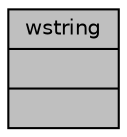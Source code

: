 digraph "wstring"
{
 // INTERACTIVE_SVG=YES
  bgcolor="transparent";
  edge [fontname="Helvetica",fontsize="10",labelfontname="Helvetica",labelfontsize="10"];
  node [fontname="Helvetica",fontsize="10",shape=record];
  Node1 [label="{wstring\n||}",height=0.2,width=0.4,color="black", fillcolor="grey75", style="filled", fontcolor="black"];
}
